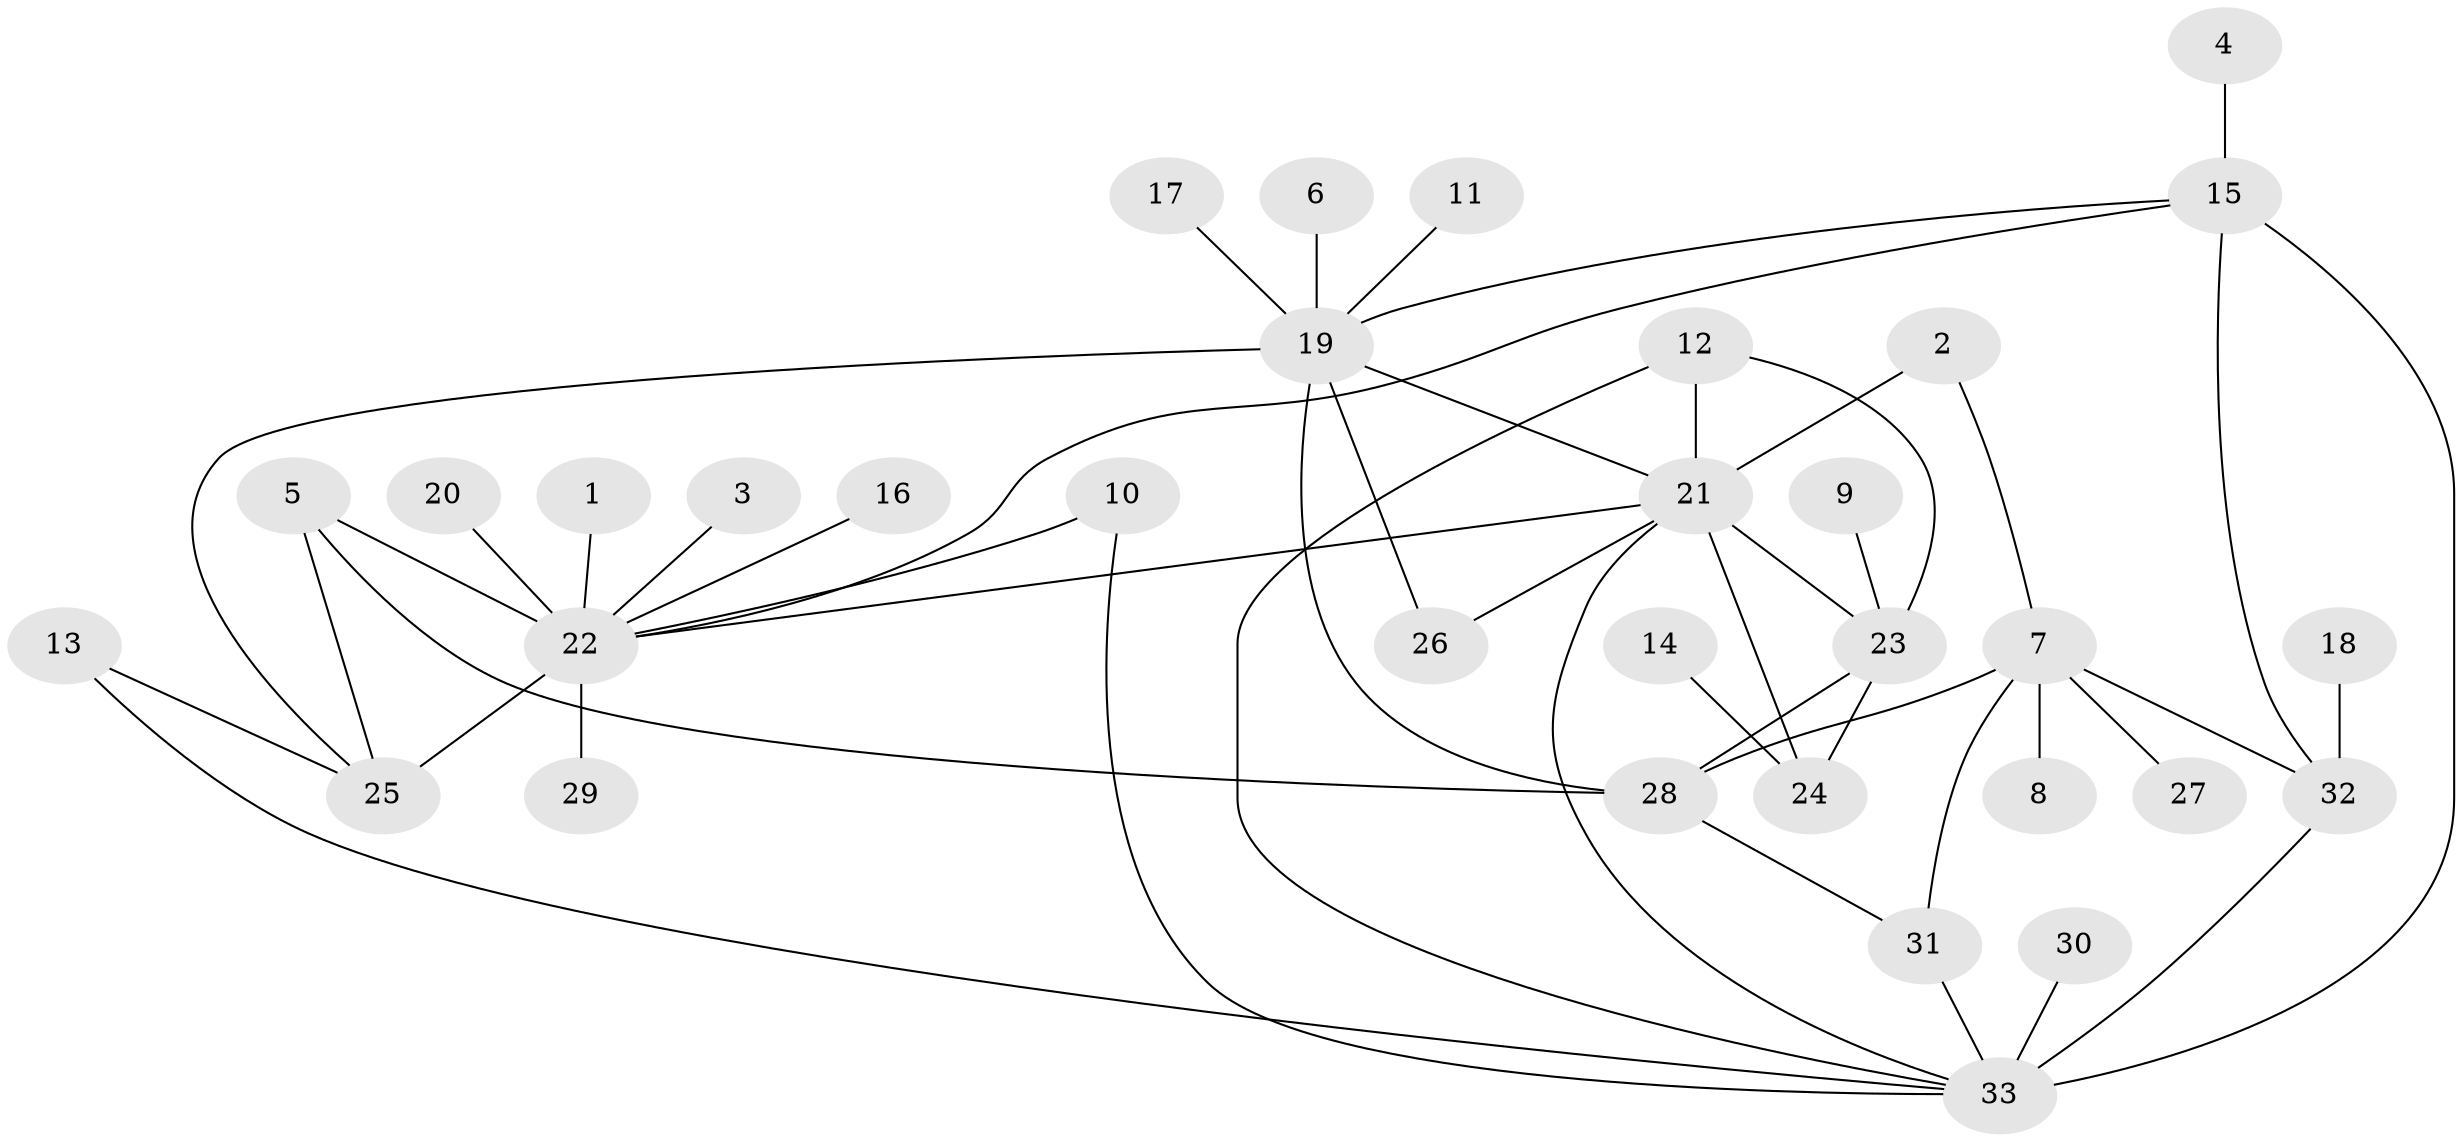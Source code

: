// original degree distribution, {9: 0.03669724770642202, 6: 0.05504587155963303, 11: 0.01834862385321101, 4: 0.045871559633027525, 8: 0.03669724770642202, 7: 0.027522935779816515, 5: 0.01834862385321101, 10: 0.009174311926605505, 14: 0.009174311926605505, 2: 0.11009174311926606, 1: 0.5779816513761468, 3: 0.05504587155963303}
// Generated by graph-tools (version 1.1) at 2025/37/03/04/25 23:37:31]
// undirected, 33 vertices, 49 edges
graph export_dot {
  node [color=gray90,style=filled];
  1;
  2;
  3;
  4;
  5;
  6;
  7;
  8;
  9;
  10;
  11;
  12;
  13;
  14;
  15;
  16;
  17;
  18;
  19;
  20;
  21;
  22;
  23;
  24;
  25;
  26;
  27;
  28;
  29;
  30;
  31;
  32;
  33;
  1 -- 22 [weight=1.0];
  2 -- 7 [weight=1.0];
  2 -- 21 [weight=1.0];
  3 -- 22 [weight=1.0];
  4 -- 15 [weight=1.0];
  5 -- 22 [weight=3.0];
  5 -- 25 [weight=1.0];
  5 -- 28 [weight=1.0];
  6 -- 19 [weight=1.0];
  7 -- 8 [weight=1.0];
  7 -- 27 [weight=1.0];
  7 -- 28 [weight=3.0];
  7 -- 31 [weight=3.0];
  7 -- 32 [weight=1.0];
  9 -- 23 [weight=1.0];
  10 -- 22 [weight=1.0];
  10 -- 33 [weight=1.0];
  11 -- 19 [weight=1.0];
  12 -- 21 [weight=1.0];
  12 -- 23 [weight=1.0];
  12 -- 33 [weight=1.0];
  13 -- 25 [weight=1.0];
  13 -- 33 [weight=1.0];
  14 -- 24 [weight=1.0];
  15 -- 19 [weight=1.0];
  15 -- 22 [weight=1.0];
  15 -- 32 [weight=3.0];
  15 -- 33 [weight=3.0];
  16 -- 22 [weight=1.0];
  17 -- 19 [weight=1.0];
  18 -- 32 [weight=1.0];
  19 -- 21 [weight=1.0];
  19 -- 25 [weight=1.0];
  19 -- 26 [weight=1.0];
  19 -- 28 [weight=2.0];
  20 -- 22 [weight=1.0];
  21 -- 22 [weight=2.0];
  21 -- 23 [weight=4.0];
  21 -- 24 [weight=2.0];
  21 -- 26 [weight=1.0];
  21 -- 33 [weight=1.0];
  22 -- 25 [weight=3.0];
  22 -- 29 [weight=1.0];
  23 -- 24 [weight=2.0];
  23 -- 28 [weight=1.0];
  28 -- 31 [weight=1.0];
  30 -- 33 [weight=1.0];
  31 -- 33 [weight=1.0];
  32 -- 33 [weight=1.0];
}
